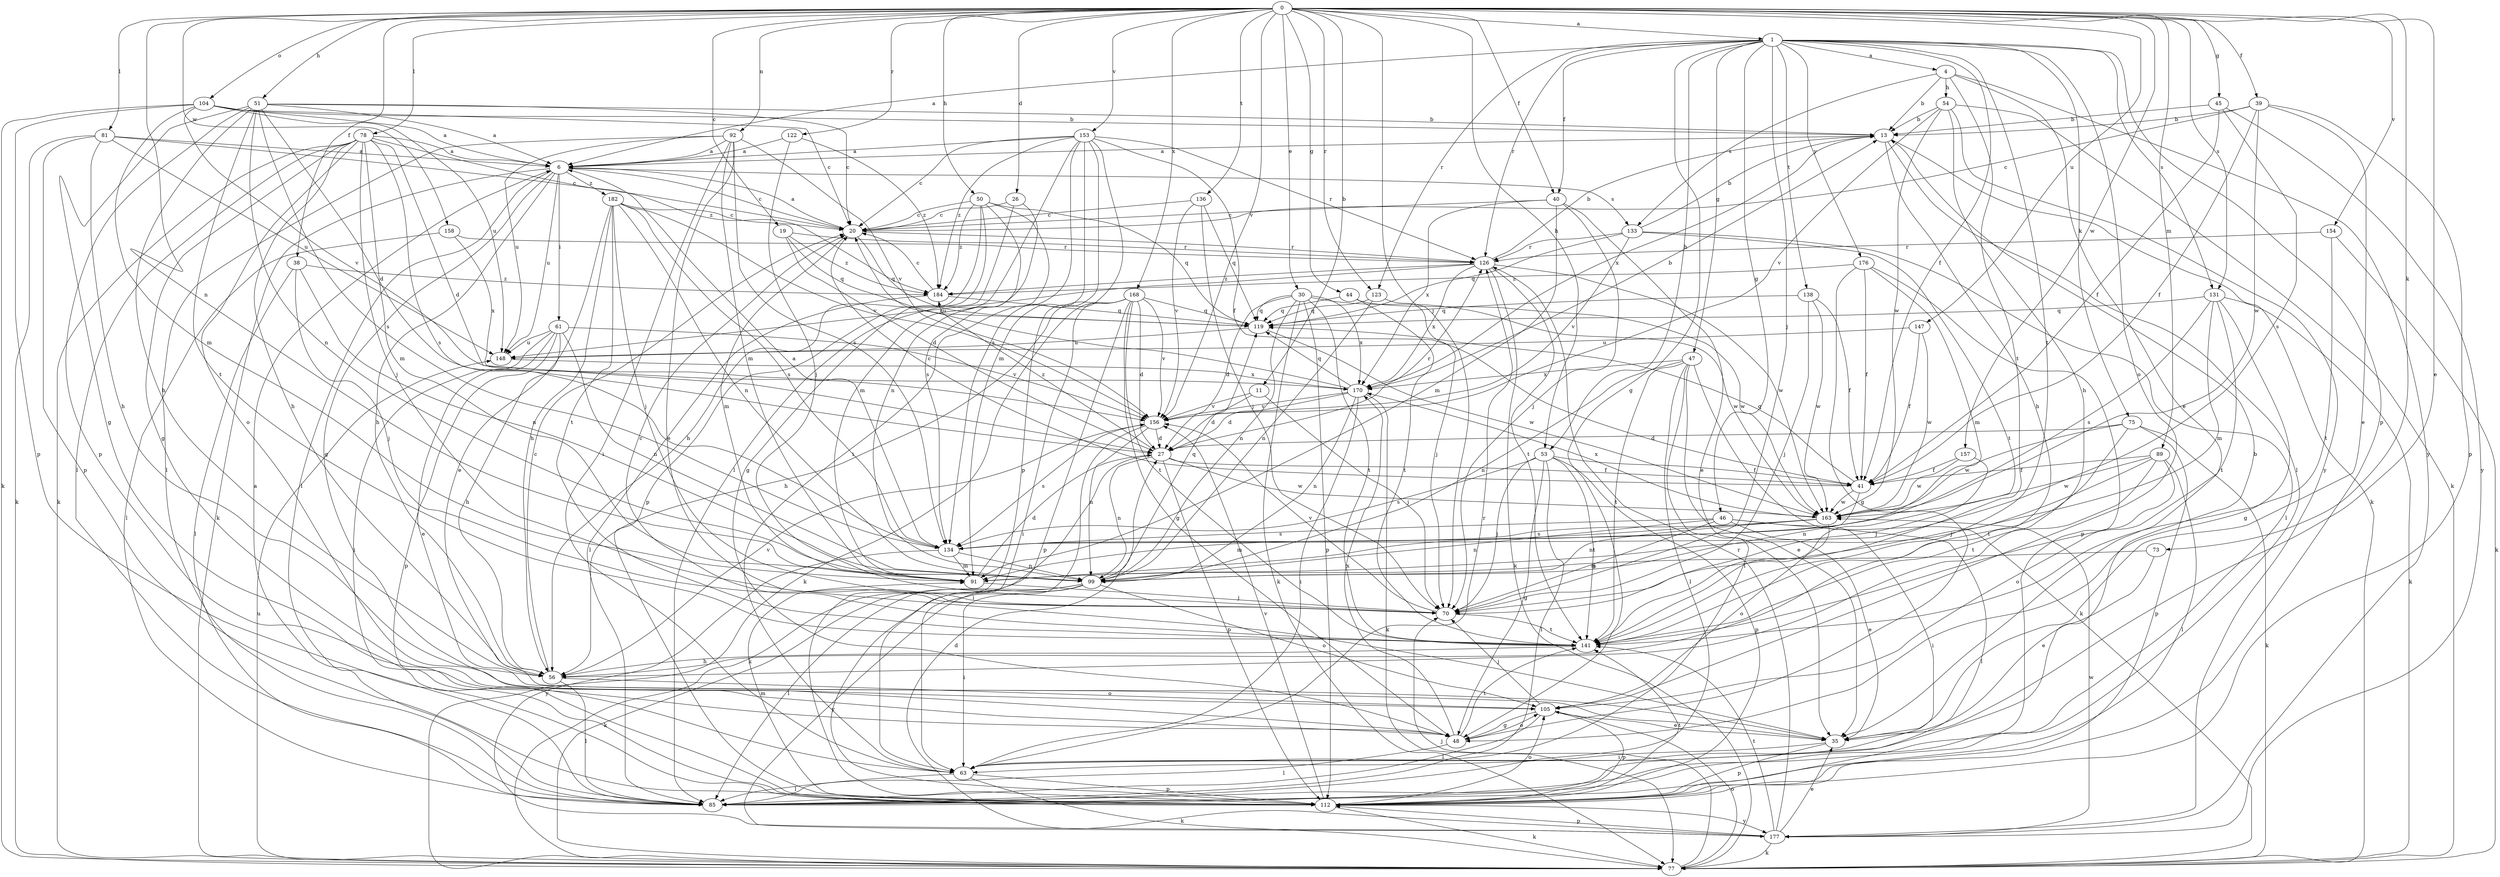 strict digraph  {
0;
1;
4;
6;
11;
13;
19;
20;
26;
27;
30;
35;
38;
39;
40;
41;
44;
45;
46;
47;
48;
50;
51;
53;
54;
56;
61;
63;
70;
73;
75;
77;
78;
81;
85;
89;
91;
92;
99;
104;
105;
112;
119;
122;
123;
126;
131;
133;
134;
136;
138;
141;
147;
148;
153;
154;
156;
157;
158;
163;
168;
170;
176;
177;
182;
184;
0 -> 1  [label=a];
0 -> 11  [label=b];
0 -> 19  [label=c];
0 -> 26  [label=d];
0 -> 30  [label=e];
0 -> 35  [label=e];
0 -> 38  [label=f];
0 -> 39  [label=f];
0 -> 40  [label=f];
0 -> 44  [label=g];
0 -> 45  [label=g];
0 -> 50  [label=h];
0 -> 51  [label=h];
0 -> 53  [label=h];
0 -> 70  [label=j];
0 -> 73  [label=k];
0 -> 78  [label=l];
0 -> 81  [label=l];
0 -> 89  [label=m];
0 -> 92  [label=n];
0 -> 99  [label=n];
0 -> 104  [label=o];
0 -> 122  [label=r];
0 -> 123  [label=r];
0 -> 131  [label=s];
0 -> 136  [label=t];
0 -> 147  [label=u];
0 -> 153  [label=v];
0 -> 154  [label=v];
0 -> 156  [label=v];
0 -> 157  [label=w];
0 -> 158  [label=w];
0 -> 168  [label=x];
1 -> 4  [label=a];
1 -> 6  [label=a];
1 -> 40  [label=f];
1 -> 41  [label=f];
1 -> 46  [label=g];
1 -> 47  [label=g];
1 -> 48  [label=g];
1 -> 53  [label=h];
1 -> 70  [label=j];
1 -> 75  [label=k];
1 -> 105  [label=o];
1 -> 112  [label=p];
1 -> 123  [label=r];
1 -> 126  [label=r];
1 -> 131  [label=s];
1 -> 138  [label=t];
1 -> 141  [label=t];
1 -> 176  [label=y];
4 -> 13  [label=b];
4 -> 35  [label=e];
4 -> 54  [label=h];
4 -> 133  [label=s];
4 -> 141  [label=t];
4 -> 177  [label=y];
6 -> 20  [label=c];
6 -> 48  [label=g];
6 -> 56  [label=h];
6 -> 61  [label=i];
6 -> 77  [label=k];
6 -> 85  [label=l];
6 -> 133  [label=s];
6 -> 148  [label=u];
6 -> 182  [label=z];
11 -> 27  [label=d];
11 -> 70  [label=j];
11 -> 156  [label=v];
13 -> 6  [label=a];
13 -> 56  [label=h];
13 -> 77  [label=k];
13 -> 85  [label=l];
13 -> 170  [label=x];
19 -> 27  [label=d];
19 -> 119  [label=q];
19 -> 126  [label=r];
19 -> 184  [label=z];
20 -> 6  [label=a];
20 -> 91  [label=m];
20 -> 119  [label=q];
20 -> 126  [label=r];
26 -> 20  [label=c];
26 -> 48  [label=g];
26 -> 91  [label=m];
27 -> 41  [label=f];
27 -> 77  [label=k];
27 -> 99  [label=n];
27 -> 112  [label=p];
27 -> 126  [label=r];
27 -> 163  [label=w];
27 -> 184  [label=z];
30 -> 27  [label=d];
30 -> 77  [label=k];
30 -> 99  [label=n];
30 -> 112  [label=p];
30 -> 119  [label=q];
30 -> 141  [label=t];
30 -> 163  [label=w];
30 -> 170  [label=x];
35 -> 63  [label=i];
35 -> 112  [label=p];
38 -> 70  [label=j];
38 -> 85  [label=l];
38 -> 99  [label=n];
38 -> 184  [label=z];
39 -> 13  [label=b];
39 -> 20  [label=c];
39 -> 35  [label=e];
39 -> 41  [label=f];
39 -> 112  [label=p];
39 -> 163  [label=w];
40 -> 20  [label=c];
40 -> 35  [label=e];
40 -> 70  [label=j];
40 -> 91  [label=m];
40 -> 170  [label=x];
41 -> 20  [label=c];
41 -> 99  [label=n];
41 -> 119  [label=q];
41 -> 163  [label=w];
44 -> 119  [label=q];
44 -> 141  [label=t];
44 -> 163  [label=w];
45 -> 13  [label=b];
45 -> 41  [label=f];
45 -> 134  [label=s];
45 -> 177  [label=y];
46 -> 35  [label=e];
46 -> 63  [label=i];
46 -> 70  [label=j];
46 -> 85  [label=l];
46 -> 99  [label=n];
46 -> 134  [label=s];
47 -> 35  [label=e];
47 -> 63  [label=i];
47 -> 77  [label=k];
47 -> 85  [label=l];
47 -> 99  [label=n];
47 -> 141  [label=t];
47 -> 170  [label=x];
48 -> 85  [label=l];
48 -> 105  [label=o];
48 -> 141  [label=t];
48 -> 170  [label=x];
50 -> 20  [label=c];
50 -> 56  [label=h];
50 -> 99  [label=n];
50 -> 112  [label=p];
50 -> 119  [label=q];
50 -> 134  [label=s];
50 -> 184  [label=z];
51 -> 6  [label=a];
51 -> 13  [label=b];
51 -> 20  [label=c];
51 -> 27  [label=d];
51 -> 48  [label=g];
51 -> 56  [label=h];
51 -> 99  [label=n];
51 -> 112  [label=p];
51 -> 134  [label=s];
51 -> 141  [label=t];
53 -> 41  [label=f];
53 -> 48  [label=g];
53 -> 70  [label=j];
53 -> 85  [label=l];
53 -> 112  [label=p];
53 -> 134  [label=s];
53 -> 141  [label=t];
54 -> 13  [label=b];
54 -> 56  [label=h];
54 -> 77  [label=k];
54 -> 156  [label=v];
54 -> 163  [label=w];
54 -> 177  [label=y];
56 -> 20  [label=c];
56 -> 85  [label=l];
56 -> 105  [label=o];
56 -> 156  [label=v];
61 -> 35  [label=e];
61 -> 56  [label=h];
61 -> 63  [label=i];
61 -> 99  [label=n];
61 -> 112  [label=p];
61 -> 148  [label=u];
61 -> 156  [label=v];
63 -> 13  [label=b];
63 -> 77  [label=k];
63 -> 85  [label=l];
63 -> 112  [label=p];
63 -> 126  [label=r];
70 -> 141  [label=t];
70 -> 156  [label=v];
73 -> 35  [label=e];
73 -> 91  [label=m];
75 -> 27  [label=d];
75 -> 77  [label=k];
75 -> 112  [label=p];
75 -> 141  [label=t];
75 -> 163  [label=w];
77 -> 70  [label=j];
77 -> 105  [label=o];
77 -> 148  [label=u];
78 -> 6  [label=a];
78 -> 27  [label=d];
78 -> 48  [label=g];
78 -> 56  [label=h];
78 -> 70  [label=j];
78 -> 77  [label=k];
78 -> 85  [label=l];
78 -> 91  [label=m];
78 -> 105  [label=o];
78 -> 134  [label=s];
78 -> 184  [label=z];
81 -> 6  [label=a];
81 -> 20  [label=c];
81 -> 56  [label=h];
81 -> 77  [label=k];
81 -> 112  [label=p];
81 -> 148  [label=u];
85 -> 6  [label=a];
89 -> 41  [label=f];
89 -> 70  [label=j];
89 -> 85  [label=l];
89 -> 105  [label=o];
89 -> 141  [label=t];
89 -> 163  [label=w];
91 -> 27  [label=d];
91 -> 70  [label=j];
92 -> 6  [label=a];
92 -> 35  [label=e];
92 -> 63  [label=i];
92 -> 85  [label=l];
92 -> 91  [label=m];
92 -> 134  [label=s];
92 -> 148  [label=u];
92 -> 156  [label=v];
99 -> 63  [label=i];
99 -> 77  [label=k];
99 -> 85  [label=l];
99 -> 105  [label=o];
99 -> 119  [label=q];
99 -> 177  [label=y];
104 -> 6  [label=a];
104 -> 13  [label=b];
104 -> 20  [label=c];
104 -> 77  [label=k];
104 -> 91  [label=m];
104 -> 112  [label=p];
104 -> 148  [label=u];
104 -> 156  [label=v];
105 -> 35  [label=e];
105 -> 48  [label=g];
105 -> 70  [label=j];
105 -> 85  [label=l];
105 -> 112  [label=p];
112 -> 77  [label=k];
112 -> 91  [label=m];
112 -> 105  [label=o];
112 -> 141  [label=t];
112 -> 156  [label=v];
112 -> 177  [label=y];
119 -> 148  [label=u];
119 -> 163  [label=w];
122 -> 6  [label=a];
122 -> 70  [label=j];
122 -> 184  [label=z];
123 -> 70  [label=j];
123 -> 99  [label=n];
123 -> 119  [label=q];
126 -> 13  [label=b];
126 -> 77  [label=k];
126 -> 141  [label=t];
126 -> 148  [label=u];
126 -> 163  [label=w];
126 -> 170  [label=x];
126 -> 184  [label=z];
131 -> 48  [label=g];
131 -> 77  [label=k];
131 -> 91  [label=m];
131 -> 119  [label=q];
131 -> 134  [label=s];
131 -> 141  [label=t];
133 -> 13  [label=b];
133 -> 85  [label=l];
133 -> 119  [label=q];
133 -> 126  [label=r];
133 -> 141  [label=t];
133 -> 156  [label=v];
134 -> 6  [label=a];
134 -> 91  [label=m];
134 -> 99  [label=n];
134 -> 177  [label=y];
136 -> 20  [label=c];
136 -> 70  [label=j];
136 -> 119  [label=q];
136 -> 156  [label=v];
138 -> 41  [label=f];
138 -> 70  [label=j];
138 -> 119  [label=q];
138 -> 163  [label=w];
141 -> 20  [label=c];
141 -> 56  [label=h];
147 -> 41  [label=f];
147 -> 148  [label=u];
147 -> 163  [label=w];
148 -> 170  [label=x];
153 -> 6  [label=a];
153 -> 20  [label=c];
153 -> 41  [label=f];
153 -> 63  [label=i];
153 -> 85  [label=l];
153 -> 91  [label=m];
153 -> 112  [label=p];
153 -> 126  [label=r];
153 -> 134  [label=s];
153 -> 184  [label=z];
154 -> 77  [label=k];
154 -> 126  [label=r];
154 -> 141  [label=t];
156 -> 27  [label=d];
156 -> 63  [label=i];
156 -> 99  [label=n];
156 -> 134  [label=s];
157 -> 41  [label=f];
157 -> 70  [label=j];
157 -> 163  [label=w];
158 -> 85  [label=l];
158 -> 126  [label=r];
158 -> 170  [label=x];
163 -> 91  [label=m];
163 -> 99  [label=n];
163 -> 105  [label=o];
163 -> 134  [label=s];
163 -> 170  [label=x];
168 -> 27  [label=d];
168 -> 48  [label=g];
168 -> 56  [label=h];
168 -> 63  [label=i];
168 -> 77  [label=k];
168 -> 112  [label=p];
168 -> 119  [label=q];
168 -> 141  [label=t];
168 -> 156  [label=v];
170 -> 13  [label=b];
170 -> 20  [label=c];
170 -> 27  [label=d];
170 -> 63  [label=i];
170 -> 77  [label=k];
170 -> 99  [label=n];
170 -> 119  [label=q];
170 -> 156  [label=v];
176 -> 41  [label=f];
176 -> 48  [label=g];
176 -> 91  [label=m];
176 -> 112  [label=p];
176 -> 184  [label=z];
177 -> 27  [label=d];
177 -> 35  [label=e];
177 -> 77  [label=k];
177 -> 112  [label=p];
177 -> 126  [label=r];
177 -> 141  [label=t];
177 -> 163  [label=w];
182 -> 20  [label=c];
182 -> 35  [label=e];
182 -> 56  [label=h];
182 -> 70  [label=j];
182 -> 99  [label=n];
182 -> 134  [label=s];
182 -> 141  [label=t];
182 -> 156  [label=v];
184 -> 20  [label=c];
184 -> 85  [label=l];
184 -> 119  [label=q];
}
